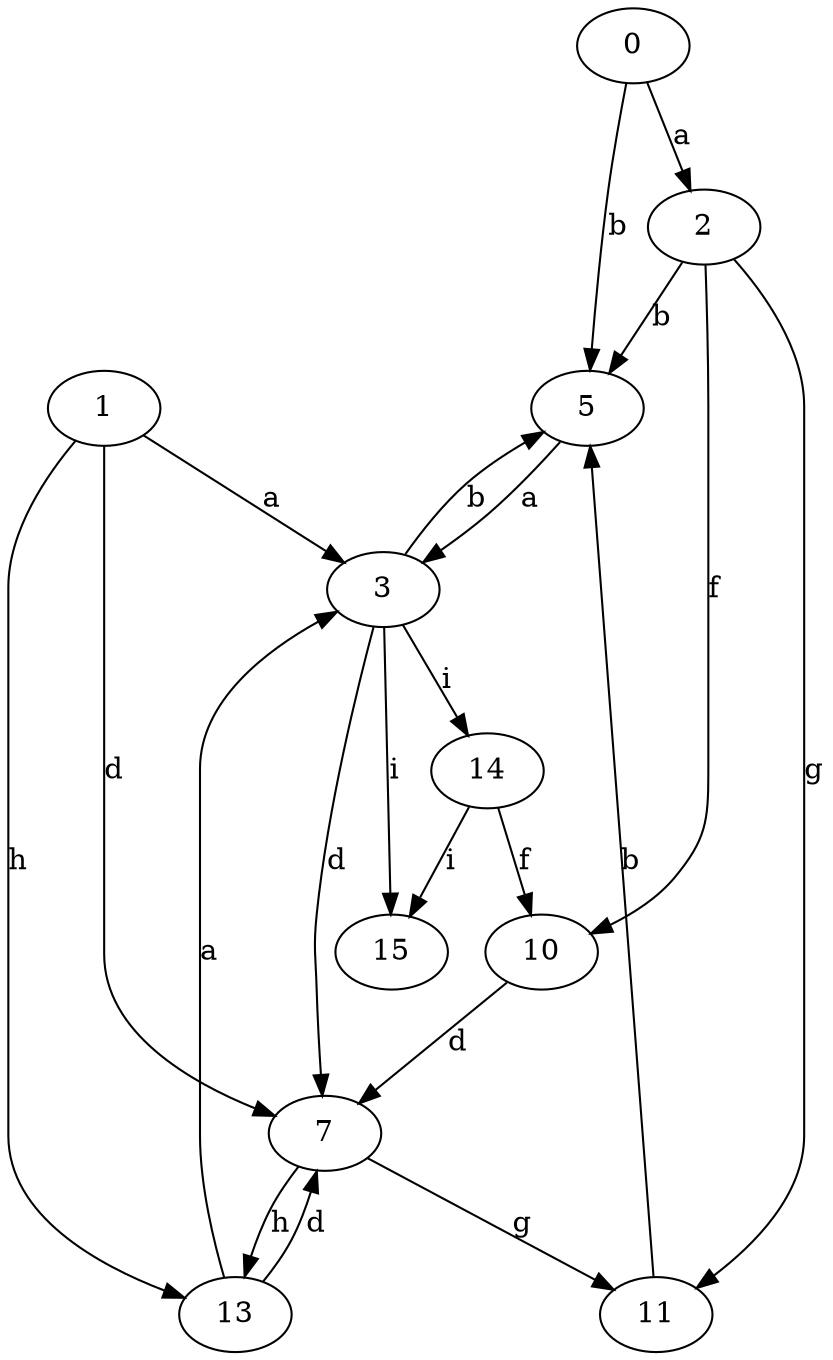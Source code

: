 strict digraph  {
2;
3;
0;
5;
7;
10;
11;
1;
13;
14;
15;
2 -> 5  [label=b];
2 -> 10  [label=f];
2 -> 11  [label=g];
3 -> 5  [label=b];
3 -> 7  [label=d];
3 -> 14  [label=i];
3 -> 15  [label=i];
0 -> 2  [label=a];
0 -> 5  [label=b];
5 -> 3  [label=a];
7 -> 11  [label=g];
7 -> 13  [label=h];
10 -> 7  [label=d];
11 -> 5  [label=b];
1 -> 3  [label=a];
1 -> 7  [label=d];
1 -> 13  [label=h];
13 -> 3  [label=a];
13 -> 7  [label=d];
14 -> 10  [label=f];
14 -> 15  [label=i];
}
